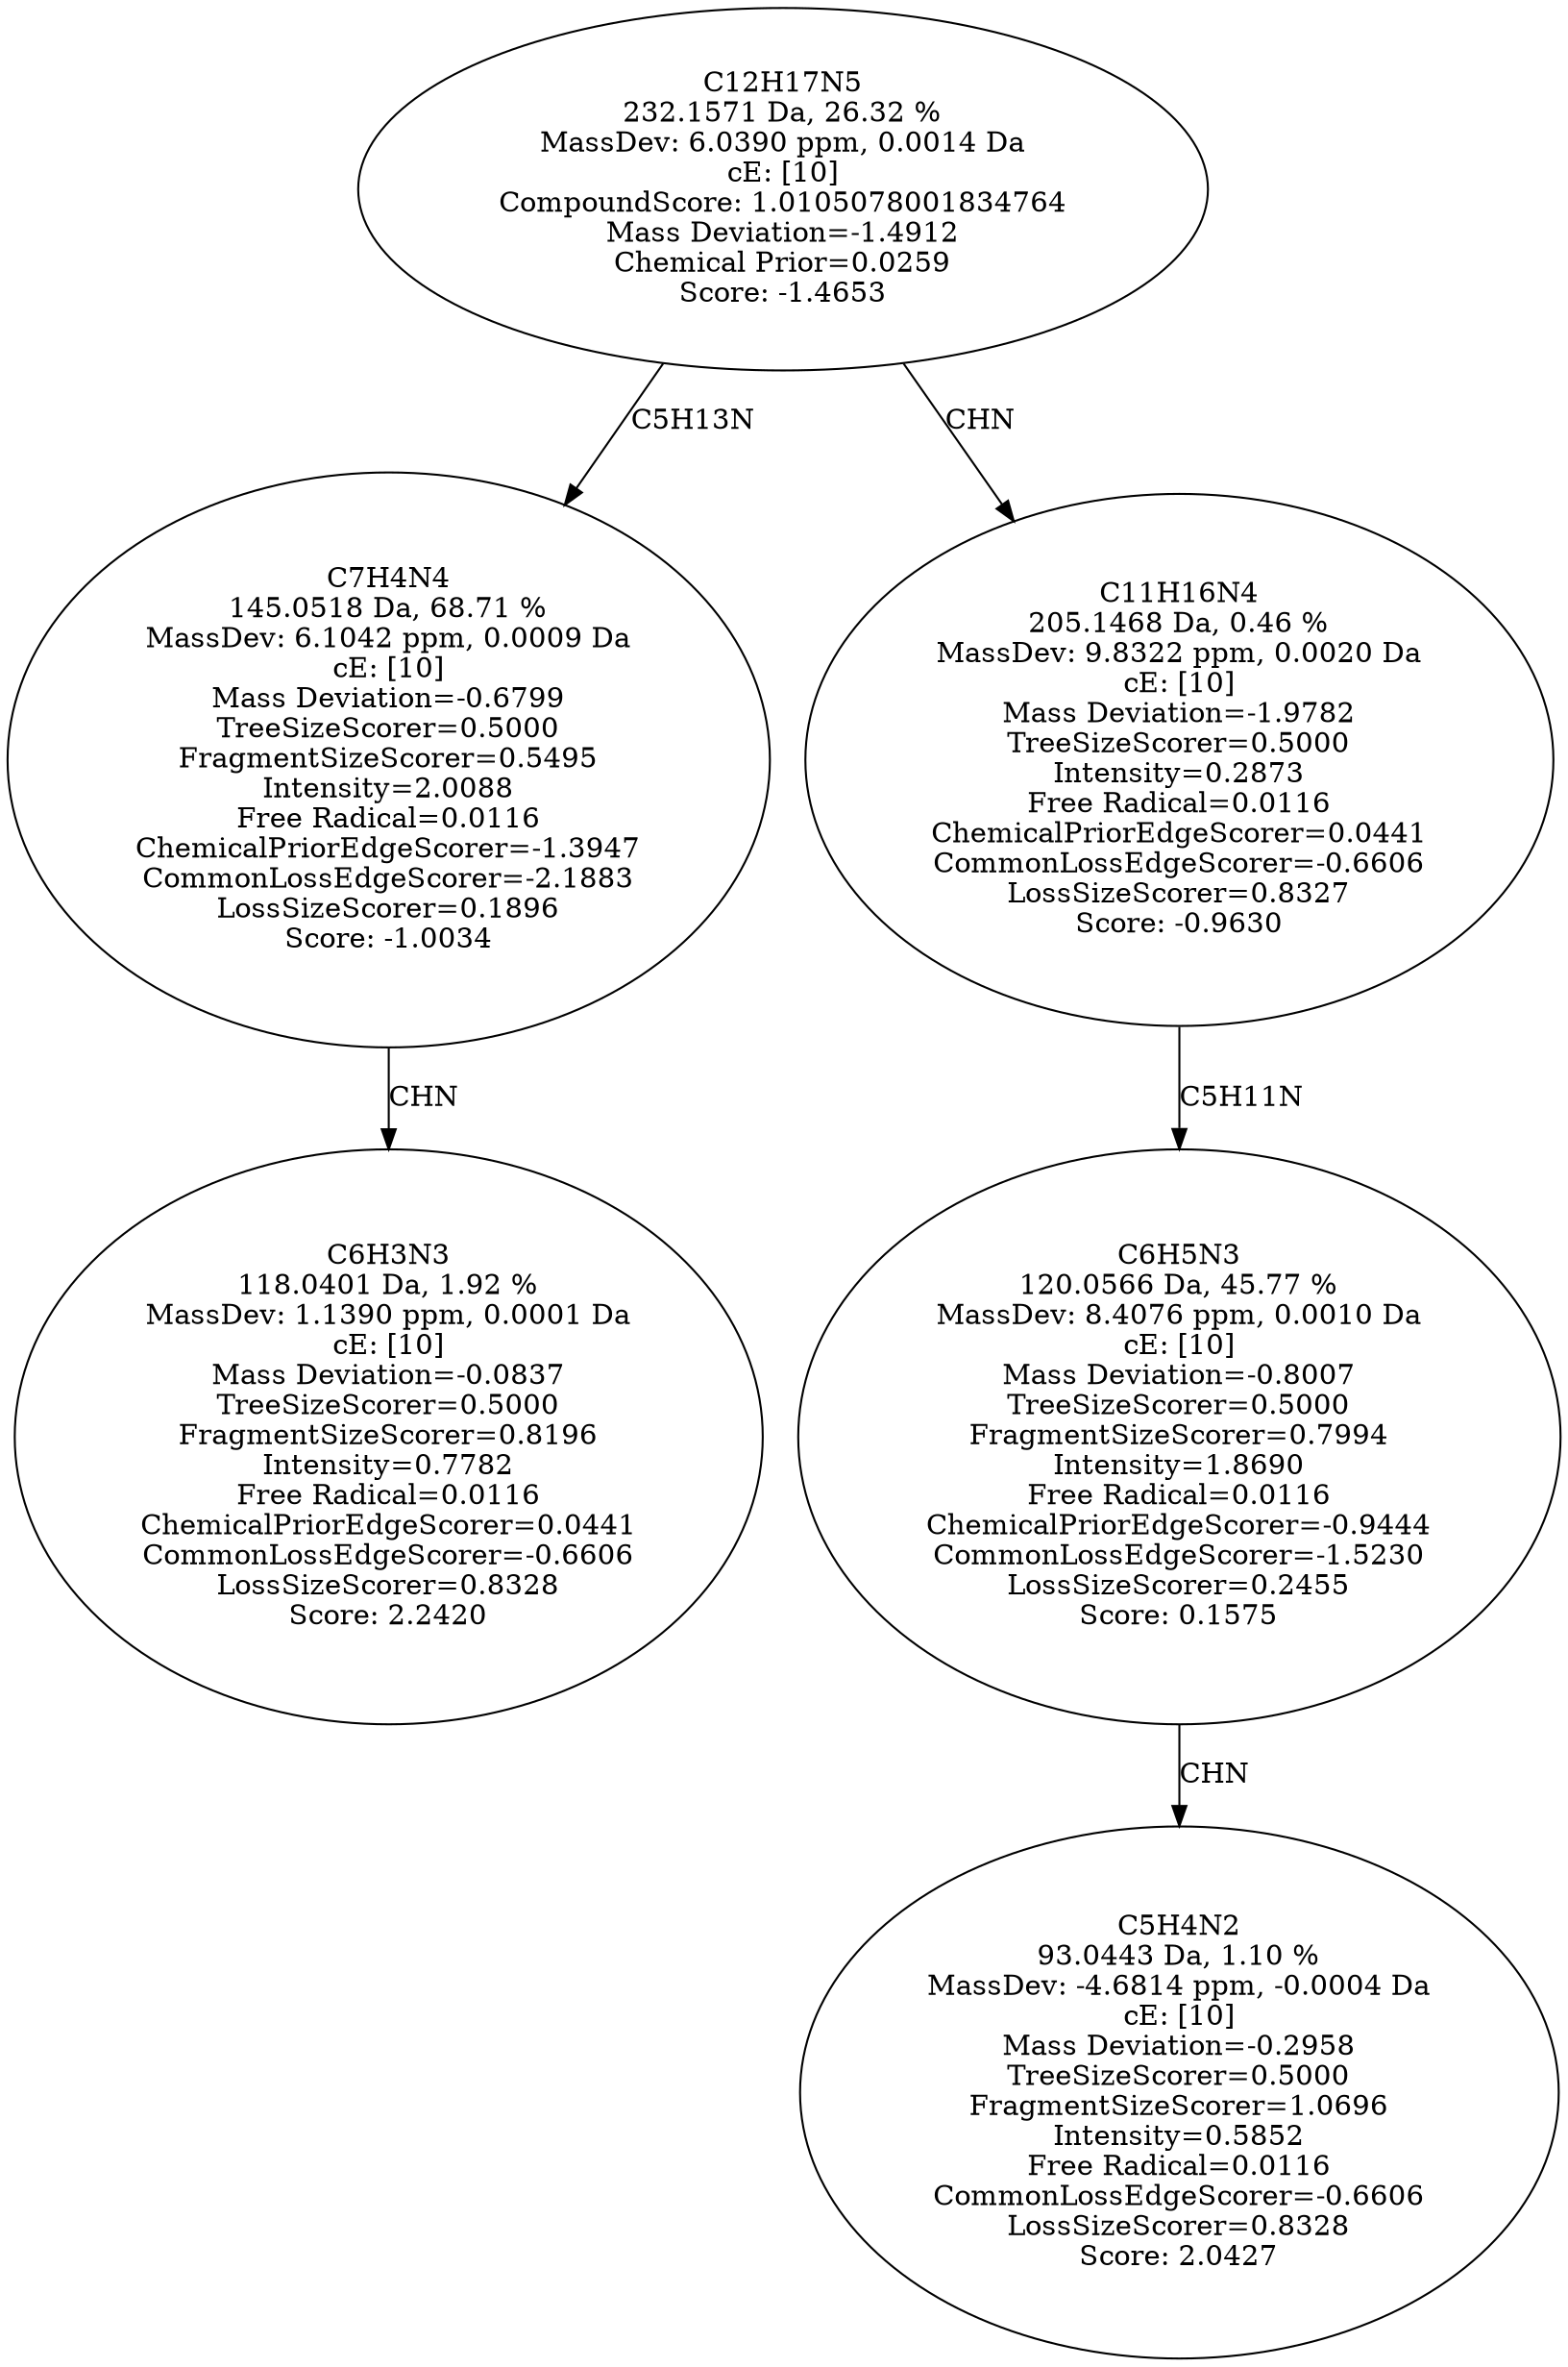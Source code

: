 strict digraph {
v1 [label="C6H3N3\n118.0401 Da, 1.92 %\nMassDev: 1.1390 ppm, 0.0001 Da\ncE: [10]\nMass Deviation=-0.0837\nTreeSizeScorer=0.5000\nFragmentSizeScorer=0.8196\nIntensity=0.7782\nFree Radical=0.0116\nChemicalPriorEdgeScorer=0.0441\nCommonLossEdgeScorer=-0.6606\nLossSizeScorer=0.8328\nScore: 2.2420"];
v2 [label="C7H4N4\n145.0518 Da, 68.71 %\nMassDev: 6.1042 ppm, 0.0009 Da\ncE: [10]\nMass Deviation=-0.6799\nTreeSizeScorer=0.5000\nFragmentSizeScorer=0.5495\nIntensity=2.0088\nFree Radical=0.0116\nChemicalPriorEdgeScorer=-1.3947\nCommonLossEdgeScorer=-2.1883\nLossSizeScorer=0.1896\nScore: -1.0034"];
v3 [label="C5H4N2\n93.0443 Da, 1.10 %\nMassDev: -4.6814 ppm, -0.0004 Da\ncE: [10]\nMass Deviation=-0.2958\nTreeSizeScorer=0.5000\nFragmentSizeScorer=1.0696\nIntensity=0.5852\nFree Radical=0.0116\nCommonLossEdgeScorer=-0.6606\nLossSizeScorer=0.8328\nScore: 2.0427"];
v4 [label="C6H5N3\n120.0566 Da, 45.77 %\nMassDev: 8.4076 ppm, 0.0010 Da\ncE: [10]\nMass Deviation=-0.8007\nTreeSizeScorer=0.5000\nFragmentSizeScorer=0.7994\nIntensity=1.8690\nFree Radical=0.0116\nChemicalPriorEdgeScorer=-0.9444\nCommonLossEdgeScorer=-1.5230\nLossSizeScorer=0.2455\nScore: 0.1575"];
v5 [label="C11H16N4\n205.1468 Da, 0.46 %\nMassDev: 9.8322 ppm, 0.0020 Da\ncE: [10]\nMass Deviation=-1.9782\nTreeSizeScorer=0.5000\nIntensity=0.2873\nFree Radical=0.0116\nChemicalPriorEdgeScorer=0.0441\nCommonLossEdgeScorer=-0.6606\nLossSizeScorer=0.8327\nScore: -0.9630"];
v6 [label="C12H17N5\n232.1571 Da, 26.32 %\nMassDev: 6.0390 ppm, 0.0014 Da\ncE: [10]\nCompoundScore: 1.0105078001834764\nMass Deviation=-1.4912\nChemical Prior=0.0259\nScore: -1.4653"];
v2 -> v1 [label="CHN"];
v6 -> v2 [label="C5H13N"];
v4 -> v3 [label="CHN"];
v5 -> v4 [label="C5H11N"];
v6 -> v5 [label="CHN"];
}